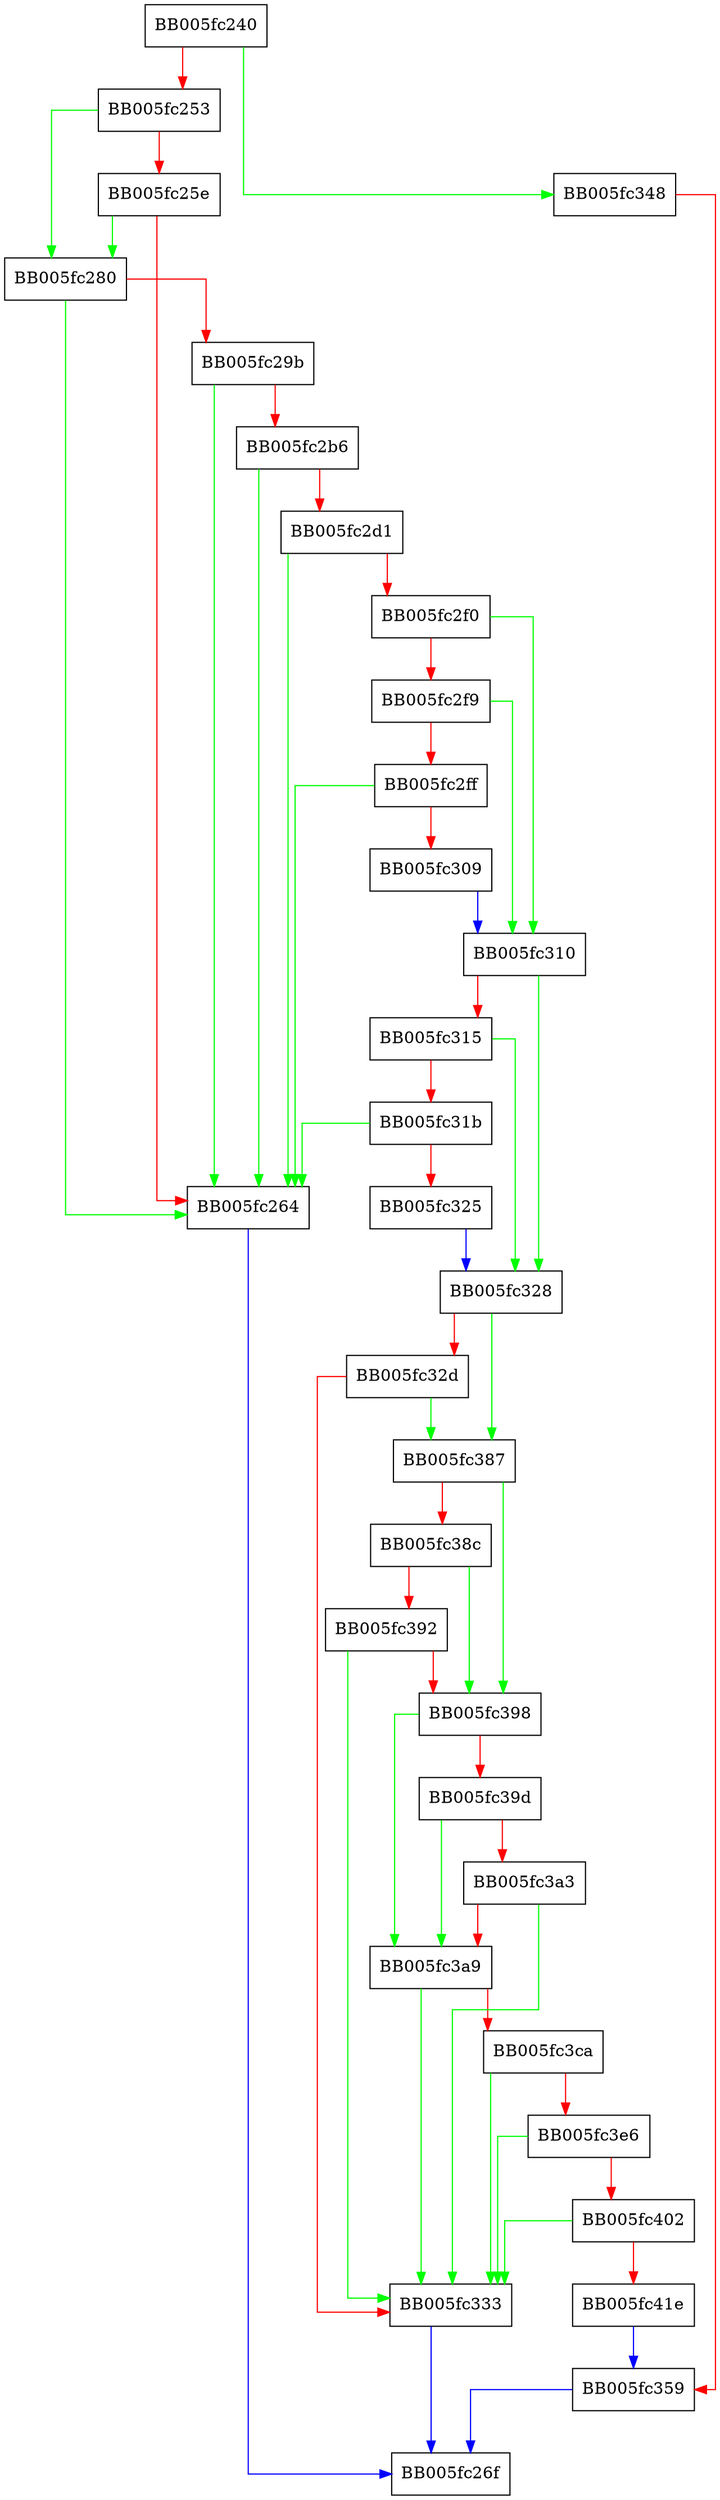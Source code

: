 digraph provider_conf_parse_bool_setting {
  node [shape="box"];
  graph [splines=ortho];
  BB005fc240 -> BB005fc348 [color="green"];
  BB005fc240 -> BB005fc253 [color="red"];
  BB005fc253 -> BB005fc280 [color="green"];
  BB005fc253 -> BB005fc25e [color="red"];
  BB005fc25e -> BB005fc280 [color="green"];
  BB005fc25e -> BB005fc264 [color="red"];
  BB005fc264 -> BB005fc26f [color="blue"];
  BB005fc280 -> BB005fc264 [color="green"];
  BB005fc280 -> BB005fc29b [color="red"];
  BB005fc29b -> BB005fc264 [color="green"];
  BB005fc29b -> BB005fc2b6 [color="red"];
  BB005fc2b6 -> BB005fc264 [color="green"];
  BB005fc2b6 -> BB005fc2d1 [color="red"];
  BB005fc2d1 -> BB005fc264 [color="green"];
  BB005fc2d1 -> BB005fc2f0 [color="red"];
  BB005fc2f0 -> BB005fc310 [color="green"];
  BB005fc2f0 -> BB005fc2f9 [color="red"];
  BB005fc2f9 -> BB005fc310 [color="green"];
  BB005fc2f9 -> BB005fc2ff [color="red"];
  BB005fc2ff -> BB005fc264 [color="green"];
  BB005fc2ff -> BB005fc309 [color="red"];
  BB005fc309 -> BB005fc310 [color="blue"];
  BB005fc310 -> BB005fc328 [color="green"];
  BB005fc310 -> BB005fc315 [color="red"];
  BB005fc315 -> BB005fc328 [color="green"];
  BB005fc315 -> BB005fc31b [color="red"];
  BB005fc31b -> BB005fc264 [color="green"];
  BB005fc31b -> BB005fc325 [color="red"];
  BB005fc325 -> BB005fc328 [color="blue"];
  BB005fc328 -> BB005fc387 [color="green"];
  BB005fc328 -> BB005fc32d [color="red"];
  BB005fc32d -> BB005fc387 [color="green"];
  BB005fc32d -> BB005fc333 [color="red"];
  BB005fc333 -> BB005fc26f [color="blue"];
  BB005fc348 -> BB005fc359 [color="red"];
  BB005fc359 -> BB005fc26f [color="blue"];
  BB005fc387 -> BB005fc398 [color="green"];
  BB005fc387 -> BB005fc38c [color="red"];
  BB005fc38c -> BB005fc398 [color="green"];
  BB005fc38c -> BB005fc392 [color="red"];
  BB005fc392 -> BB005fc333 [color="green"];
  BB005fc392 -> BB005fc398 [color="red"];
  BB005fc398 -> BB005fc3a9 [color="green"];
  BB005fc398 -> BB005fc39d [color="red"];
  BB005fc39d -> BB005fc3a9 [color="green"];
  BB005fc39d -> BB005fc3a3 [color="red"];
  BB005fc3a3 -> BB005fc333 [color="green"];
  BB005fc3a3 -> BB005fc3a9 [color="red"];
  BB005fc3a9 -> BB005fc333 [color="green"];
  BB005fc3a9 -> BB005fc3ca [color="red"];
  BB005fc3ca -> BB005fc333 [color="green"];
  BB005fc3ca -> BB005fc3e6 [color="red"];
  BB005fc3e6 -> BB005fc333 [color="green"];
  BB005fc3e6 -> BB005fc402 [color="red"];
  BB005fc402 -> BB005fc333 [color="green"];
  BB005fc402 -> BB005fc41e [color="red"];
  BB005fc41e -> BB005fc359 [color="blue"];
}
